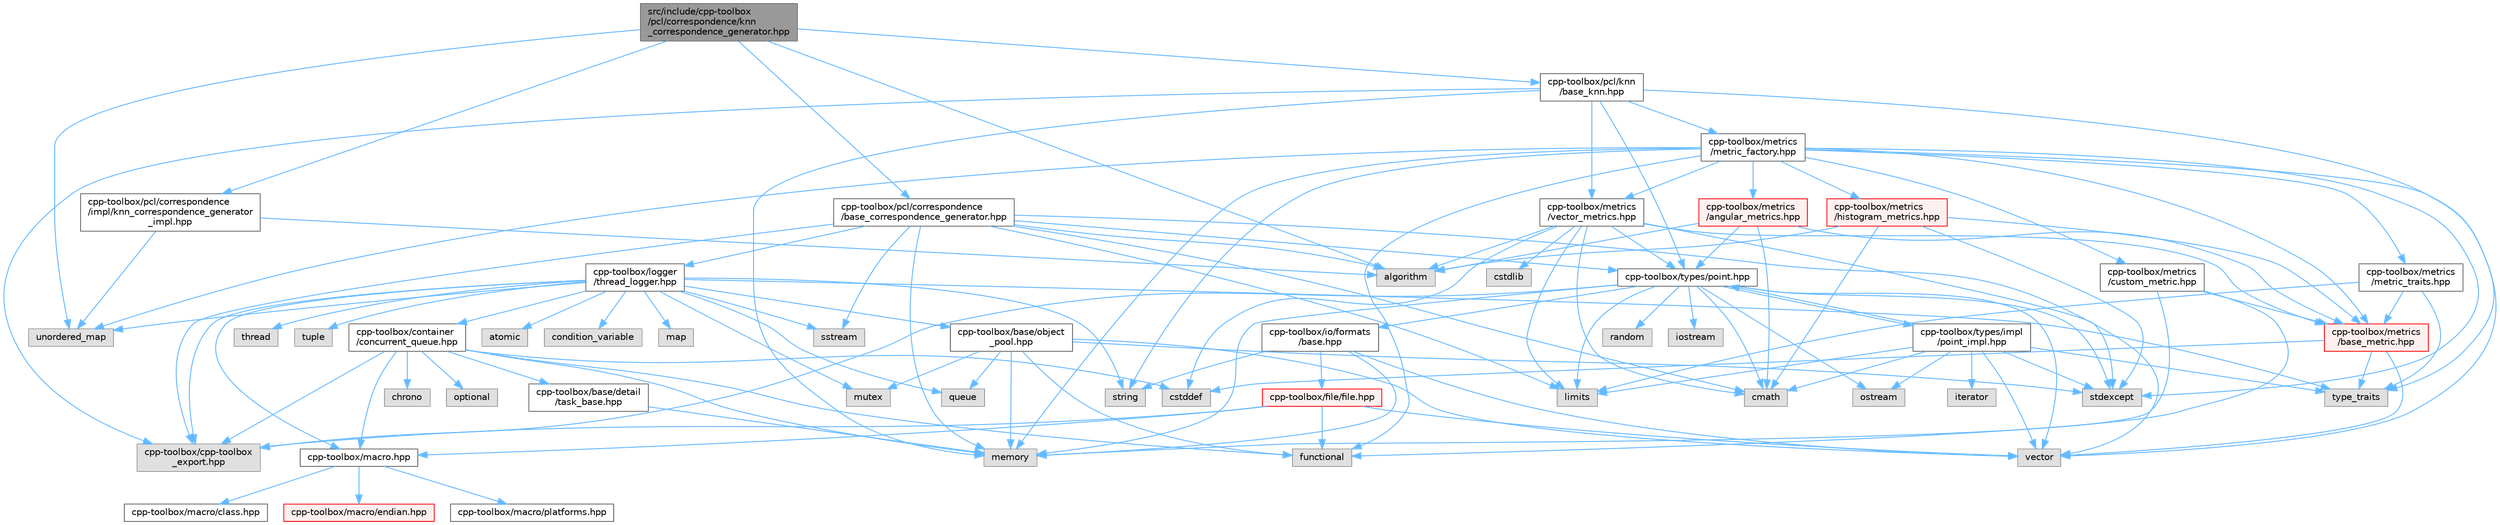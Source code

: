 digraph "src/include/cpp-toolbox/pcl/correspondence/knn_correspondence_generator.hpp"
{
 // LATEX_PDF_SIZE
  bgcolor="transparent";
  edge [fontname=Helvetica,fontsize=10,labelfontname=Helvetica,labelfontsize=10];
  node [fontname=Helvetica,fontsize=10,shape=box,height=0.2,width=0.4];
  Node1 [id="Node000001",label="src/include/cpp-toolbox\l/pcl/correspondence/knn\l_correspondence_generator.hpp",height=0.2,width=0.4,color="gray40", fillcolor="grey60", style="filled", fontcolor="black",tooltip=" "];
  Node1 -> Node2 [id="edge1_Node000001_Node000002",color="steelblue1",style="solid",tooltip=" "];
  Node2 [id="Node000002",label="cpp-toolbox/pcl/correspondence\l/base_correspondence_generator.hpp",height=0.2,width=0.4,color="grey40", fillcolor="white", style="filled",URL="$base__correspondence__generator_8hpp.html",tooltip=" "];
  Node2 -> Node3 [id="edge2_Node000002_Node000003",color="steelblue1",style="solid",tooltip=" "];
  Node3 [id="Node000003",label="memory",height=0.2,width=0.4,color="grey60", fillcolor="#E0E0E0", style="filled",tooltip=" "];
  Node2 -> Node4 [id="edge3_Node000002_Node000004",color="steelblue1",style="solid",tooltip=" "];
  Node4 [id="Node000004",label="vector",height=0.2,width=0.4,color="grey60", fillcolor="#E0E0E0", style="filled",tooltip=" "];
  Node2 -> Node5 [id="edge4_Node000002_Node000005",color="steelblue1",style="solid",tooltip=" "];
  Node5 [id="Node000005",label="sstream",height=0.2,width=0.4,color="grey60", fillcolor="#E0E0E0", style="filled",tooltip=" "];
  Node2 -> Node6 [id="edge5_Node000002_Node000006",color="steelblue1",style="solid",tooltip=" "];
  Node6 [id="Node000006",label="algorithm",height=0.2,width=0.4,color="grey60", fillcolor="#E0E0E0", style="filled",tooltip=" "];
  Node2 -> Node7 [id="edge6_Node000002_Node000007",color="steelblue1",style="solid",tooltip=" "];
  Node7 [id="Node000007",label="limits",height=0.2,width=0.4,color="grey60", fillcolor="#E0E0E0", style="filled",tooltip=" "];
  Node2 -> Node8 [id="edge7_Node000002_Node000008",color="steelblue1",style="solid",tooltip=" "];
  Node8 [id="Node000008",label="cmath",height=0.2,width=0.4,color="grey60", fillcolor="#E0E0E0", style="filled",tooltip=" "];
  Node2 -> Node9 [id="edge8_Node000002_Node000009",color="steelblue1",style="solid",tooltip=" "];
  Node9 [id="Node000009",label="cpp-toolbox/types/point.hpp",height=0.2,width=0.4,color="grey40", fillcolor="white", style="filled",URL="$point_8hpp.html",tooltip=" "];
  Node9 -> Node8 [id="edge9_Node000009_Node000008",color="steelblue1",style="solid",tooltip=" "];
  Node9 -> Node10 [id="edge10_Node000009_Node000010",color="steelblue1",style="solid",tooltip=" "];
  Node10 [id="Node000010",label="iostream",height=0.2,width=0.4,color="grey60", fillcolor="#E0E0E0", style="filled",tooltip=" "];
  Node9 -> Node7 [id="edge11_Node000009_Node000007",color="steelblue1",style="solid",tooltip=" "];
  Node9 -> Node3 [id="edge12_Node000009_Node000003",color="steelblue1",style="solid",tooltip=" "];
  Node9 -> Node11 [id="edge13_Node000009_Node000011",color="steelblue1",style="solid",tooltip=" "];
  Node11 [id="Node000011",label="ostream",height=0.2,width=0.4,color="grey60", fillcolor="#E0E0E0", style="filled",tooltip=" "];
  Node9 -> Node12 [id="edge14_Node000009_Node000012",color="steelblue1",style="solid",tooltip=" "];
  Node12 [id="Node000012",label="random",height=0.2,width=0.4,color="grey60", fillcolor="#E0E0E0", style="filled",tooltip=" "];
  Node9 -> Node13 [id="edge15_Node000009_Node000013",color="steelblue1",style="solid",tooltip=" "];
  Node13 [id="Node000013",label="stdexcept",height=0.2,width=0.4,color="grey60", fillcolor="#E0E0E0", style="filled",tooltip=" "];
  Node9 -> Node4 [id="edge16_Node000009_Node000004",color="steelblue1",style="solid",tooltip=" "];
  Node9 -> Node14 [id="edge17_Node000009_Node000014",color="steelblue1",style="solid",tooltip=" "];
  Node14 [id="Node000014",label="cpp-toolbox/cpp-toolbox\l_export.hpp",height=0.2,width=0.4,color="grey60", fillcolor="#E0E0E0", style="filled",tooltip=" "];
  Node9 -> Node15 [id="edge18_Node000009_Node000015",color="steelblue1",style="solid",tooltip=" "];
  Node15 [id="Node000015",label="cpp-toolbox/io/formats\l/base.hpp",height=0.2,width=0.4,color="grey40", fillcolor="white", style="filled",URL="$io_2formats_2base_8hpp.html",tooltip=" "];
  Node15 -> Node3 [id="edge19_Node000015_Node000003",color="steelblue1",style="solid",tooltip=" "];
  Node15 -> Node16 [id="edge20_Node000015_Node000016",color="steelblue1",style="solid",tooltip=" "];
  Node16 [id="Node000016",label="string",height=0.2,width=0.4,color="grey60", fillcolor="#E0E0E0", style="filled",tooltip=" "];
  Node15 -> Node4 [id="edge21_Node000015_Node000004",color="steelblue1",style="solid",tooltip=" "];
  Node15 -> Node17 [id="edge22_Node000015_Node000017",color="steelblue1",style="solid",tooltip=" "];
  Node17 [id="Node000017",label="cpp-toolbox/file/file.hpp",height=0.2,width=0.4,color="red", fillcolor="#FFF0F0", style="filled",URL="$file_8hpp.html",tooltip=" "];
  Node17 -> Node19 [id="edge23_Node000017_Node000019",color="steelblue1",style="solid",tooltip=" "];
  Node19 [id="Node000019",label="functional",height=0.2,width=0.4,color="grey60", fillcolor="#E0E0E0", style="filled",tooltip=" "];
  Node17 -> Node4 [id="edge24_Node000017_Node000004",color="steelblue1",style="solid",tooltip=" "];
  Node17 -> Node14 [id="edge25_Node000017_Node000014",color="steelblue1",style="solid",tooltip=" "];
  Node17 -> Node20 [id="edge26_Node000017_Node000020",color="steelblue1",style="solid",tooltip=" "];
  Node20 [id="Node000020",label="cpp-toolbox/macro.hpp",height=0.2,width=0.4,color="grey40", fillcolor="white", style="filled",URL="$macro_8hpp.html",tooltip="通用的编译器、平台、架构检测和实用宏定义 / Common macros for compiler, platform, architecture detection and utility macro..."];
  Node20 -> Node21 [id="edge27_Node000020_Node000021",color="steelblue1",style="solid",tooltip=" "];
  Node21 [id="Node000021",label="cpp-toolbox/macro/class.hpp",height=0.2,width=0.4,color="grey40", fillcolor="white", style="filled",URL="$class_8hpp.html",tooltip=" "];
  Node20 -> Node22 [id="edge28_Node000020_Node000022",color="steelblue1",style="solid",tooltip=" "];
  Node22 [id="Node000022",label="cpp-toolbox/macro/endian.hpp",height=0.2,width=0.4,color="red", fillcolor="#FFF0F0", style="filled",URL="$endian_8hpp.html",tooltip=" "];
  Node20 -> Node24 [id="edge29_Node000020_Node000024",color="steelblue1",style="solid",tooltip=" "];
  Node24 [id="Node000024",label="cpp-toolbox/macro/platforms.hpp",height=0.2,width=0.4,color="grey40", fillcolor="white", style="filled",URL="$platforms_8hpp.html",tooltip=" "];
  Node9 -> Node25 [id="edge30_Node000009_Node000025",color="steelblue1",style="solid",tooltip=" "];
  Node25 [id="Node000025",label="cpp-toolbox/types/impl\l/point_impl.hpp",height=0.2,width=0.4,color="grey40", fillcolor="white", style="filled",URL="$point__impl_8hpp.html",tooltip=" "];
  Node25 -> Node8 [id="edge31_Node000025_Node000008",color="steelblue1",style="solid",tooltip=" "];
  Node25 -> Node26 [id="edge32_Node000025_Node000026",color="steelblue1",style="solid",tooltip=" "];
  Node26 [id="Node000026",label="iterator",height=0.2,width=0.4,color="grey60", fillcolor="#E0E0E0", style="filled",tooltip=" "];
  Node25 -> Node7 [id="edge33_Node000025_Node000007",color="steelblue1",style="solid",tooltip=" "];
  Node25 -> Node11 [id="edge34_Node000025_Node000011",color="steelblue1",style="solid",tooltip=" "];
  Node25 -> Node13 [id="edge35_Node000025_Node000013",color="steelblue1",style="solid",tooltip=" "];
  Node25 -> Node27 [id="edge36_Node000025_Node000027",color="steelblue1",style="solid",tooltip=" "];
  Node27 [id="Node000027",label="type_traits",height=0.2,width=0.4,color="grey60", fillcolor="#E0E0E0", style="filled",tooltip=" "];
  Node25 -> Node4 [id="edge37_Node000025_Node000004",color="steelblue1",style="solid",tooltip=" "];
  Node25 -> Node9 [id="edge38_Node000025_Node000009",color="steelblue1",style="solid",tooltip=" "];
  Node2 -> Node14 [id="edge39_Node000002_Node000014",color="steelblue1",style="solid",tooltip=" "];
  Node2 -> Node28 [id="edge40_Node000002_Node000028",color="steelblue1",style="solid",tooltip=" "];
  Node28 [id="Node000028",label="cpp-toolbox/logger\l/thread_logger.hpp",height=0.2,width=0.4,color="grey40", fillcolor="white", style="filled",URL="$thread__logger_8hpp.html",tooltip=" "];
  Node28 -> Node29 [id="edge41_Node000028_Node000029",color="steelblue1",style="solid",tooltip=" "];
  Node29 [id="Node000029",label="atomic",height=0.2,width=0.4,color="grey60", fillcolor="#E0E0E0", style="filled",tooltip=" "];
  Node28 -> Node30 [id="edge42_Node000028_Node000030",color="steelblue1",style="solid",tooltip=" "];
  Node30 [id="Node000030",label="condition_variable",height=0.2,width=0.4,color="grey60", fillcolor="#E0E0E0", style="filled",tooltip=" "];
  Node28 -> Node31 [id="edge43_Node000028_Node000031",color="steelblue1",style="solid",tooltip=" "];
  Node31 [id="Node000031",label="map",height=0.2,width=0.4,color="grey60", fillcolor="#E0E0E0", style="filled",tooltip=" "];
  Node28 -> Node32 [id="edge44_Node000028_Node000032",color="steelblue1",style="solid",tooltip=" "];
  Node32 [id="Node000032",label="mutex",height=0.2,width=0.4,color="grey60", fillcolor="#E0E0E0", style="filled",tooltip=" "];
  Node28 -> Node33 [id="edge45_Node000028_Node000033",color="steelblue1",style="solid",tooltip=" "];
  Node33 [id="Node000033",label="queue",height=0.2,width=0.4,color="grey60", fillcolor="#E0E0E0", style="filled",tooltip=" "];
  Node28 -> Node5 [id="edge46_Node000028_Node000005",color="steelblue1",style="solid",tooltip=" "];
  Node28 -> Node16 [id="edge47_Node000028_Node000016",color="steelblue1",style="solid",tooltip=" "];
  Node28 -> Node34 [id="edge48_Node000028_Node000034",color="steelblue1",style="solid",tooltip=" "];
  Node34 [id="Node000034",label="thread",height=0.2,width=0.4,color="grey60", fillcolor="#E0E0E0", style="filled",tooltip=" "];
  Node28 -> Node35 [id="edge49_Node000028_Node000035",color="steelblue1",style="solid",tooltip=" "];
  Node35 [id="Node000035",label="tuple",height=0.2,width=0.4,color="grey60", fillcolor="#E0E0E0", style="filled",tooltip=" "];
  Node28 -> Node27 [id="edge50_Node000028_Node000027",color="steelblue1",style="solid",tooltip=" "];
  Node28 -> Node36 [id="edge51_Node000028_Node000036",color="steelblue1",style="solid",tooltip=" "];
  Node36 [id="Node000036",label="unordered_map",height=0.2,width=0.4,color="grey60", fillcolor="#E0E0E0", style="filled",tooltip=" "];
  Node28 -> Node14 [id="edge52_Node000028_Node000014",color="steelblue1",style="solid",tooltip=" "];
  Node28 -> Node20 [id="edge53_Node000028_Node000020",color="steelblue1",style="solid",tooltip=" "];
  Node28 -> Node37 [id="edge54_Node000028_Node000037",color="steelblue1",style="solid",tooltip=" "];
  Node37 [id="Node000037",label="cpp-toolbox/container\l/concurrent_queue.hpp",height=0.2,width=0.4,color="grey40", fillcolor="white", style="filled",URL="$concurrent__queue_8hpp.html",tooltip=" "];
  Node37 -> Node38 [id="edge55_Node000037_Node000038",color="steelblue1",style="solid",tooltip=" "];
  Node38 [id="Node000038",label="chrono",height=0.2,width=0.4,color="grey60", fillcolor="#E0E0E0", style="filled",tooltip=" "];
  Node37 -> Node39 [id="edge56_Node000037_Node000039",color="steelblue1",style="solid",tooltip=" "];
  Node39 [id="Node000039",label="cstddef",height=0.2,width=0.4,color="grey60", fillcolor="#E0E0E0", style="filled",tooltip=" "];
  Node37 -> Node19 [id="edge57_Node000037_Node000019",color="steelblue1",style="solid",tooltip=" "];
  Node37 -> Node3 [id="edge58_Node000037_Node000003",color="steelblue1",style="solid",tooltip=" "];
  Node37 -> Node40 [id="edge59_Node000037_Node000040",color="steelblue1",style="solid",tooltip=" "];
  Node40 [id="Node000040",label="optional",height=0.2,width=0.4,color="grey60", fillcolor="#E0E0E0", style="filled",tooltip=" "];
  Node37 -> Node41 [id="edge60_Node000037_Node000041",color="steelblue1",style="solid",tooltip=" "];
  Node41 [id="Node000041",label="cpp-toolbox/base/detail\l/task_base.hpp",height=0.2,width=0.4,color="grey40", fillcolor="white", style="filled",URL="$task__base_8hpp.html",tooltip=" "];
  Node41 -> Node3 [id="edge61_Node000041_Node000003",color="steelblue1",style="solid",tooltip=" "];
  Node37 -> Node14 [id="edge62_Node000037_Node000014",color="steelblue1",style="solid",tooltip=" "];
  Node37 -> Node20 [id="edge63_Node000037_Node000020",color="steelblue1",style="solid",tooltip=" "];
  Node28 -> Node42 [id="edge64_Node000028_Node000042",color="steelblue1",style="solid",tooltip=" "];
  Node42 [id="Node000042",label="cpp-toolbox/base/object\l_pool.hpp",height=0.2,width=0.4,color="grey40", fillcolor="white", style="filled",URL="$object__pool_8hpp.html",tooltip=" "];
  Node42 -> Node19 [id="edge65_Node000042_Node000019",color="steelblue1",style="solid",tooltip=" "];
  Node42 -> Node3 [id="edge66_Node000042_Node000003",color="steelblue1",style="solid",tooltip=" "];
  Node42 -> Node32 [id="edge67_Node000042_Node000032",color="steelblue1",style="solid",tooltip=" "];
  Node42 -> Node33 [id="edge68_Node000042_Node000033",color="steelblue1",style="solid",tooltip=" "];
  Node42 -> Node13 [id="edge69_Node000042_Node000013",color="steelblue1",style="solid",tooltip=" "];
  Node42 -> Node4 [id="edge70_Node000042_Node000004",color="steelblue1",style="solid",tooltip=" "];
  Node1 -> Node43 [id="edge71_Node000001_Node000043",color="steelblue1",style="solid",tooltip=" "];
  Node43 [id="Node000043",label="cpp-toolbox/pcl/knn\l/base_knn.hpp",height=0.2,width=0.4,color="grey40", fillcolor="white", style="filled",URL="$base__knn_8hpp.html",tooltip=" "];
  Node43 -> Node3 [id="edge72_Node000043_Node000003",color="steelblue1",style="solid",tooltip=" "];
  Node43 -> Node27 [id="edge73_Node000043_Node000027",color="steelblue1",style="solid",tooltip=" "];
  Node43 -> Node14 [id="edge74_Node000043_Node000014",color="steelblue1",style="solid",tooltip=" "];
  Node43 -> Node9 [id="edge75_Node000043_Node000009",color="steelblue1",style="solid",tooltip=" "];
  Node43 -> Node44 [id="edge76_Node000043_Node000044",color="steelblue1",style="solid",tooltip=" "];
  Node44 [id="Node000044",label="cpp-toolbox/metrics\l/vector_metrics.hpp",height=0.2,width=0.4,color="grey40", fillcolor="white", style="filled",URL="$vector__metrics_8hpp.html",tooltip=" "];
  Node44 -> Node6 [id="edge77_Node000044_Node000006",color="steelblue1",style="solid",tooltip=" "];
  Node44 -> Node8 [id="edge78_Node000044_Node000008",color="steelblue1",style="solid",tooltip=" "];
  Node44 -> Node39 [id="edge79_Node000044_Node000039",color="steelblue1",style="solid",tooltip=" "];
  Node44 -> Node45 [id="edge80_Node000044_Node000045",color="steelblue1",style="solid",tooltip=" "];
  Node45 [id="Node000045",label="cstdlib",height=0.2,width=0.4,color="grey60", fillcolor="#E0E0E0", style="filled",tooltip=" "];
  Node44 -> Node7 [id="edge81_Node000044_Node000007",color="steelblue1",style="solid",tooltip=" "];
  Node44 -> Node13 [id="edge82_Node000044_Node000013",color="steelblue1",style="solid",tooltip=" "];
  Node44 -> Node46 [id="edge83_Node000044_Node000046",color="steelblue1",style="solid",tooltip=" "];
  Node46 [id="Node000046",label="cpp-toolbox/metrics\l/base_metric.hpp",height=0.2,width=0.4,color="red", fillcolor="#FFF0F0", style="filled",URL="$base__metric_8hpp.html",tooltip=" "];
  Node46 -> Node39 [id="edge84_Node000046_Node000039",color="steelblue1",style="solid",tooltip=" "];
  Node46 -> Node4 [id="edge85_Node000046_Node000004",color="steelblue1",style="solid",tooltip=" "];
  Node46 -> Node27 [id="edge86_Node000046_Node000027",color="steelblue1",style="solid",tooltip=" "];
  Node44 -> Node9 [id="edge87_Node000044_Node000009",color="steelblue1",style="solid",tooltip=" "];
  Node43 -> Node48 [id="edge88_Node000043_Node000048",color="steelblue1",style="solid",tooltip=" "];
  Node48 [id="Node000048",label="cpp-toolbox/metrics\l/metric_factory.hpp",height=0.2,width=0.4,color="grey40", fillcolor="white", style="filled",URL="$metric__factory_8hpp.html",tooltip=" "];
  Node48 -> Node3 [id="edge89_Node000048_Node000003",color="steelblue1",style="solid",tooltip=" "];
  Node48 -> Node16 [id="edge90_Node000048_Node000016",color="steelblue1",style="solid",tooltip=" "];
  Node48 -> Node36 [id="edge91_Node000048_Node000036",color="steelblue1",style="solid",tooltip=" "];
  Node48 -> Node19 [id="edge92_Node000048_Node000019",color="steelblue1",style="solid",tooltip=" "];
  Node48 -> Node13 [id="edge93_Node000048_Node000013",color="steelblue1",style="solid",tooltip=" "];
  Node48 -> Node4 [id="edge94_Node000048_Node000004",color="steelblue1",style="solid",tooltip=" "];
  Node48 -> Node46 [id="edge95_Node000048_Node000046",color="steelblue1",style="solid",tooltip=" "];
  Node48 -> Node49 [id="edge96_Node000048_Node000049",color="steelblue1",style="solid",tooltip=" "];
  Node49 [id="Node000049",label="cpp-toolbox/metrics\l/metric_traits.hpp",height=0.2,width=0.4,color="grey40", fillcolor="white", style="filled",URL="$metric__traits_8hpp.html",tooltip=" "];
  Node49 -> Node27 [id="edge97_Node000049_Node000027",color="steelblue1",style="solid",tooltip=" "];
  Node49 -> Node7 [id="edge98_Node000049_Node000007",color="steelblue1",style="solid",tooltip=" "];
  Node49 -> Node46 [id="edge99_Node000049_Node000046",color="steelblue1",style="solid",tooltip=" "];
  Node48 -> Node44 [id="edge100_Node000048_Node000044",color="steelblue1",style="solid",tooltip=" "];
  Node48 -> Node50 [id="edge101_Node000048_Node000050",color="steelblue1",style="solid",tooltip=" "];
  Node50 [id="Node000050",label="cpp-toolbox/metrics\l/histogram_metrics.hpp",height=0.2,width=0.4,color="red", fillcolor="#FFF0F0", style="filled",URL="$histogram__metrics_8hpp.html",tooltip=" "];
  Node50 -> Node6 [id="edge102_Node000050_Node000006",color="steelblue1",style="solid",tooltip=" "];
  Node50 -> Node8 [id="edge103_Node000050_Node000008",color="steelblue1",style="solid",tooltip=" "];
  Node50 -> Node13 [id="edge104_Node000050_Node000013",color="steelblue1",style="solid",tooltip=" "];
  Node50 -> Node46 [id="edge105_Node000050_Node000046",color="steelblue1",style="solid",tooltip=" "];
  Node48 -> Node52 [id="edge106_Node000048_Node000052",color="steelblue1",style="solid",tooltip=" "];
  Node52 [id="Node000052",label="cpp-toolbox/metrics\l/angular_metrics.hpp",height=0.2,width=0.4,color="red", fillcolor="#FFF0F0", style="filled",URL="$angular__metrics_8hpp.html",tooltip=" "];
  Node52 -> Node6 [id="edge107_Node000052_Node000006",color="steelblue1",style="solid",tooltip=" "];
  Node52 -> Node8 [id="edge108_Node000052_Node000008",color="steelblue1",style="solid",tooltip=" "];
  Node52 -> Node46 [id="edge109_Node000052_Node000046",color="steelblue1",style="solid",tooltip=" "];
  Node52 -> Node9 [id="edge110_Node000052_Node000009",color="steelblue1",style="solid",tooltip=" "];
  Node48 -> Node53 [id="edge111_Node000048_Node000053",color="steelblue1",style="solid",tooltip=" "];
  Node53 [id="Node000053",label="cpp-toolbox/metrics\l/custom_metric.hpp",height=0.2,width=0.4,color="grey40", fillcolor="white", style="filled",URL="$custom__metric_8hpp.html",tooltip=" "];
  Node53 -> Node19 [id="edge112_Node000053_Node000019",color="steelblue1",style="solid",tooltip=" "];
  Node53 -> Node3 [id="edge113_Node000053_Node000003",color="steelblue1",style="solid",tooltip=" "];
  Node53 -> Node46 [id="edge114_Node000053_Node000046",color="steelblue1",style="solid",tooltip=" "];
  Node1 -> Node36 [id="edge115_Node000001_Node000036",color="steelblue1",style="solid",tooltip=" "];
  Node1 -> Node6 [id="edge116_Node000001_Node000006",color="steelblue1",style="solid",tooltip=" "];
  Node1 -> Node54 [id="edge117_Node000001_Node000054",color="steelblue1",style="solid",tooltip=" "];
  Node54 [id="Node000054",label="cpp-toolbox/pcl/correspondence\l/impl/knn_correspondence_generator\l_impl.hpp",height=0.2,width=0.4,color="grey40", fillcolor="white", style="filled",URL="$knn__correspondence__generator__impl_8hpp.html",tooltip=" "];
  Node54 -> Node6 [id="edge118_Node000054_Node000006",color="steelblue1",style="solid",tooltip=" "];
  Node54 -> Node36 [id="edge119_Node000054_Node000036",color="steelblue1",style="solid",tooltip=" "];
}
